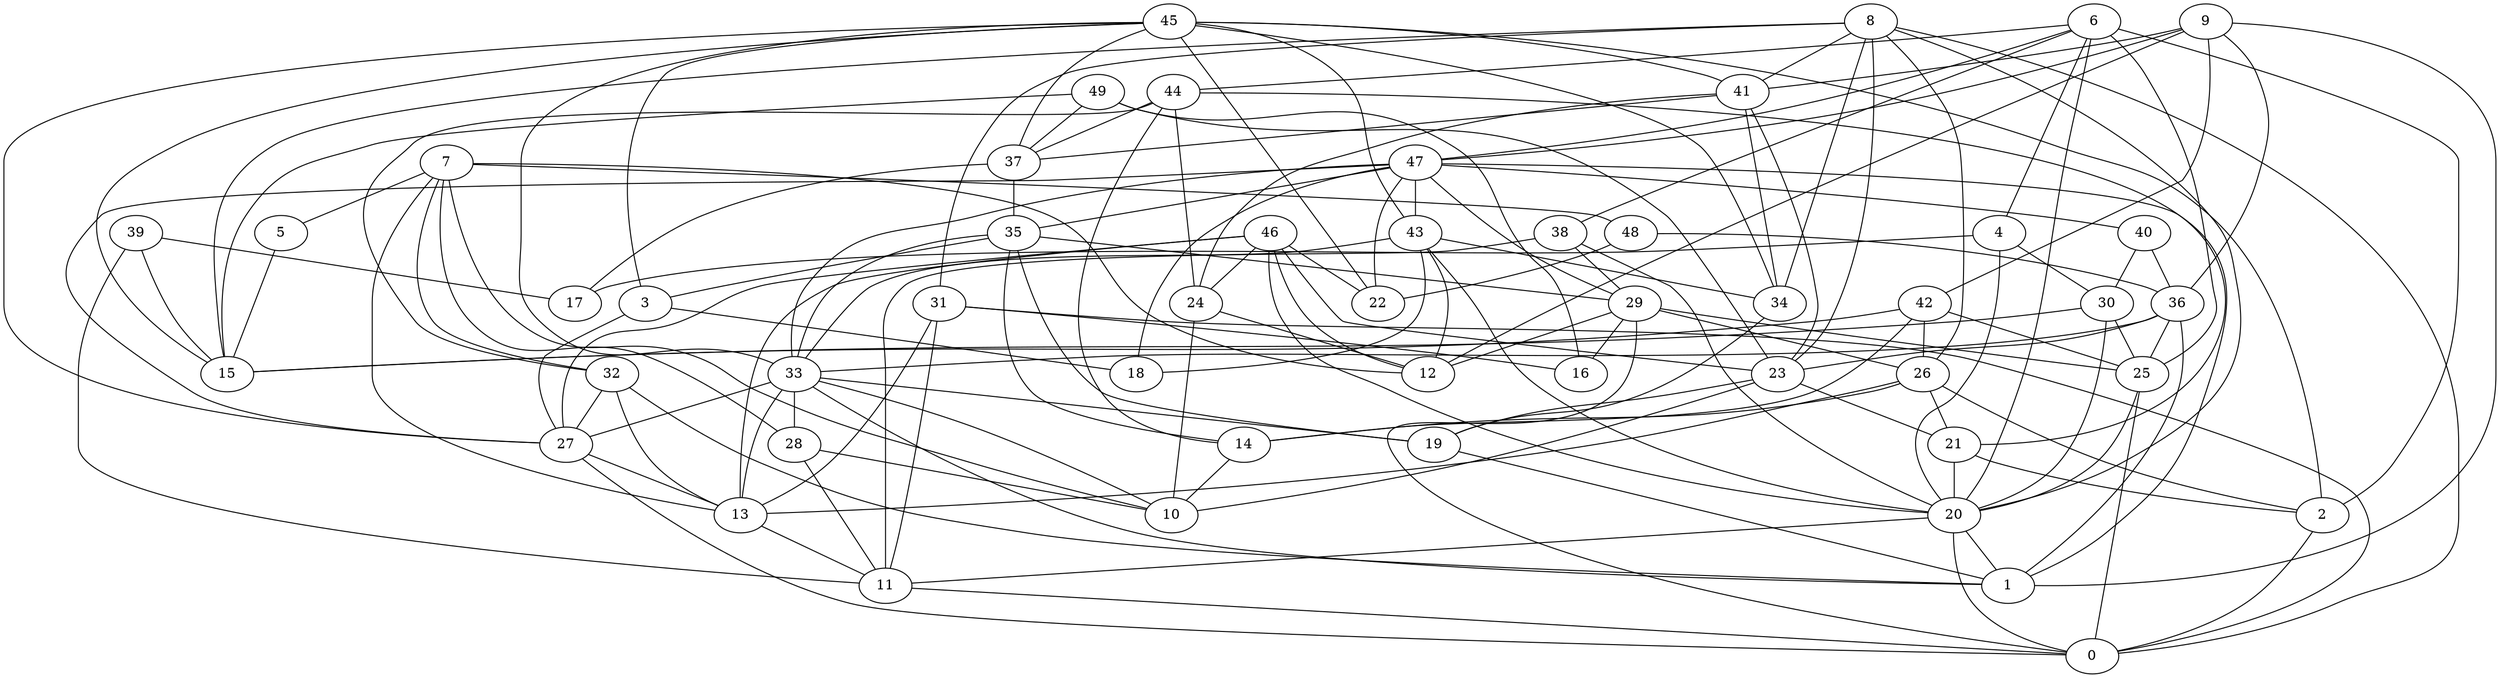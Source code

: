 digraph GG_graph {

subgraph G_graph {
edge [color = black]
"48" -> "36" [dir = none]
"38" -> "11" [dir = none]
"19" -> "1" [dir = none]
"29" -> "16" [dir = none]
"29" -> "12" [dir = none]
"37" -> "35" [dir = none]
"7" -> "32" [dir = none]
"39" -> "15" [dir = none]
"20" -> "11" [dir = none]
"27" -> "13" [dir = none]
"27" -> "0" [dir = none]
"35" -> "14" [dir = none]
"47" -> "43" [dir = none]
"47" -> "18" [dir = none]
"47" -> "29" [dir = none]
"47" -> "22" [dir = none]
"47" -> "40" [dir = none]
"47" -> "35" [dir = none]
"47" -> "27" [dir = none]
"33" -> "10" [dir = none]
"33" -> "28" [dir = none]
"33" -> "27" [dir = none]
"46" -> "24" [dir = none]
"46" -> "23" [dir = none]
"46" -> "20" [dir = none]
"46" -> "27" [dir = none]
"9" -> "1" [dir = none]
"9" -> "47" [dir = none]
"40" -> "36" [dir = none]
"4" -> "17" [dir = none]
"4" -> "20" [dir = none]
"6" -> "44" [dir = none]
"6" -> "4" [dir = none]
"30" -> "20" [dir = none]
"45" -> "2" [dir = none]
"45" -> "41" [dir = none]
"45" -> "15" [dir = none]
"45" -> "27" [dir = none]
"3" -> "27" [dir = none]
"42" -> "25" [dir = none]
"42" -> "15" [dir = none]
"49" -> "15" [dir = none]
"31" -> "11" [dir = none]
"5" -> "15" [dir = none]
"8" -> "34" [dir = none]
"8" -> "15" [dir = none]
"26" -> "21" [dir = none]
"32" -> "27" [dir = none]
"21" -> "2" [dir = none]
"47" -> "1" [dir = none]
"33" -> "19" [dir = none]
"41" -> "24" [dir = none]
"31" -> "13" [dir = none]
"36" -> "23" [dir = none]
"24" -> "12" [dir = none]
"8" -> "20" [dir = none]
"38" -> "29" [dir = none]
"35" -> "19" [dir = none]
"43" -> "34" [dir = none]
"9" -> "42" [dir = none]
"45" -> "37" [dir = none]
"4" -> "30" [dir = none]
"6" -> "47" [dir = none]
"28" -> "10" [dir = none]
"8" -> "26" [dir = none]
"6" -> "38" [dir = none]
"26" -> "2" [dir = none]
"42" -> "26" [dir = none]
"29" -> "26" [dir = none]
"46" -> "13" [dir = none]
"25" -> "20" [dir = none]
"13" -> "11" [dir = none]
"7" -> "48" [dir = none]
"24" -> "10" [dir = none]
"45" -> "33" [dir = none]
"40" -> "30" [dir = none]
"39" -> "17" [dir = none]
"46" -> "12" [dir = none]
"6" -> "20" [dir = none]
"9" -> "12" [dir = none]
"46" -> "22" [dir = none]
"25" -> "0" [dir = none]
"45" -> "43" [dir = none]
"44" -> "24" [dir = none]
"29" -> "0" [dir = none]
"8" -> "41" [dir = none]
"23" -> "10" [dir = none]
"7" -> "10" [dir = none]
"6" -> "2" [dir = none]
"7" -> "28" [dir = none]
"2" -> "0" [dir = none]
"42" -> "14" [dir = none]
"43" -> "12" [dir = none]
"35" -> "33" [dir = none]
"41" -> "34" [dir = none]
"43" -> "20" [dir = none]
"8" -> "31" [dir = none]
"30" -> "15" [dir = none]
"20" -> "0" [dir = none]
"20" -> "1" [dir = none]
"44" -> "14" [dir = none]
"45" -> "22" [dir = none]
"36" -> "1" [dir = none]
"9" -> "41" [dir = none]
"31" -> "0" [dir = none]
"32" -> "1" [dir = none]
"36" -> "25" [dir = none]
"11" -> "0" [dir = none]
"49" -> "37" [dir = none]
"34" -> "19" [dir = none]
"3" -> "18" [dir = none]
"44" -> "32" [dir = none]
"36" -> "33" [dir = none]
"6" -> "25" [dir = none]
"39" -> "11" [dir = none]
"31" -> "16" [dir = none]
"8" -> "23" [dir = none]
"41" -> "23" [dir = none]
"35" -> "29" [dir = none]
"30" -> "25" [dir = none]
"45" -> "3" [dir = none]
"9" -> "36" [dir = none]
"49" -> "16" [dir = none]
"35" -> "3" [dir = none]
"32" -> "13" [dir = none]
"38" -> "20" [dir = none]
"45" -> "34" [dir = none]
"28" -> "11" [dir = none]
"43" -> "18" [dir = none]
"26" -> "13" [dir = none]
"47" -> "33" [dir = none]
"8" -> "0" [dir = none]
"49" -> "23" [dir = none]
"23" -> "21" [dir = none]
"7" -> "13" [dir = none]
"29" -> "25" [dir = none]
"7" -> "5" [dir = none]
"14" -> "10" [dir = none]
"43" -> "33" [dir = none]
"7" -> "12" [dir = none]
"33" -> "1" [dir = none]
"33" -> "13" [dir = none]
"21" -> "20" [dir = none]
"41" -> "37" [dir = none]
"23" -> "19" [dir = none]
"44" -> "21" [dir = none]
"37" -> "17" [dir = none]
"44" -> "37" [dir = none]
"26" -> "14" [dir = none]
"48" -> "22" [dir = none]
}

}

